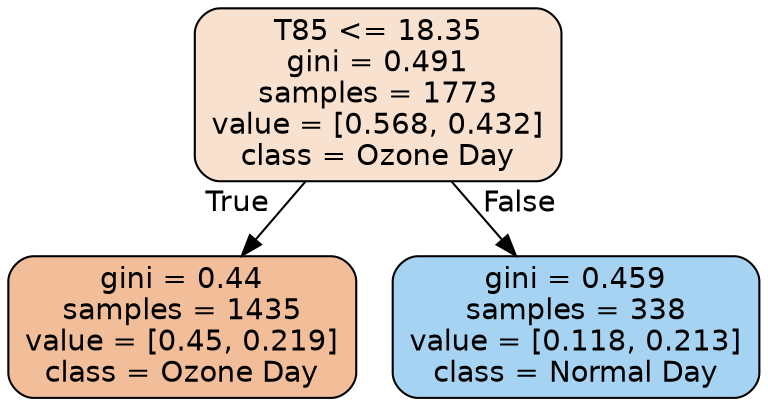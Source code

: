 digraph Tree {
node [shape=box, style="filled, rounded", color="black", fontname=helvetica] ;
edge [fontname=helvetica] ;
0 [label="T85 <= 18.35\ngini = 0.491\nsamples = 1773\nvalue = [0.568, 0.432]\nclass = Ozone Day", fillcolor="#f9e1cf"] ;
1 [label="gini = 0.44\nsamples = 1435\nvalue = [0.45, 0.219]\nclass = Ozone Day", fillcolor="#f2be99"] ;
0 -> 1 [labeldistance=2.5, labelangle=45, headlabel="True"] ;
2 [label="gini = 0.459\nsamples = 338\nvalue = [0.118, 0.213]\nclass = Normal Day", fillcolor="#a7d3f3"] ;
0 -> 2 [labeldistance=2.5, labelangle=-45, headlabel="False"] ;
}